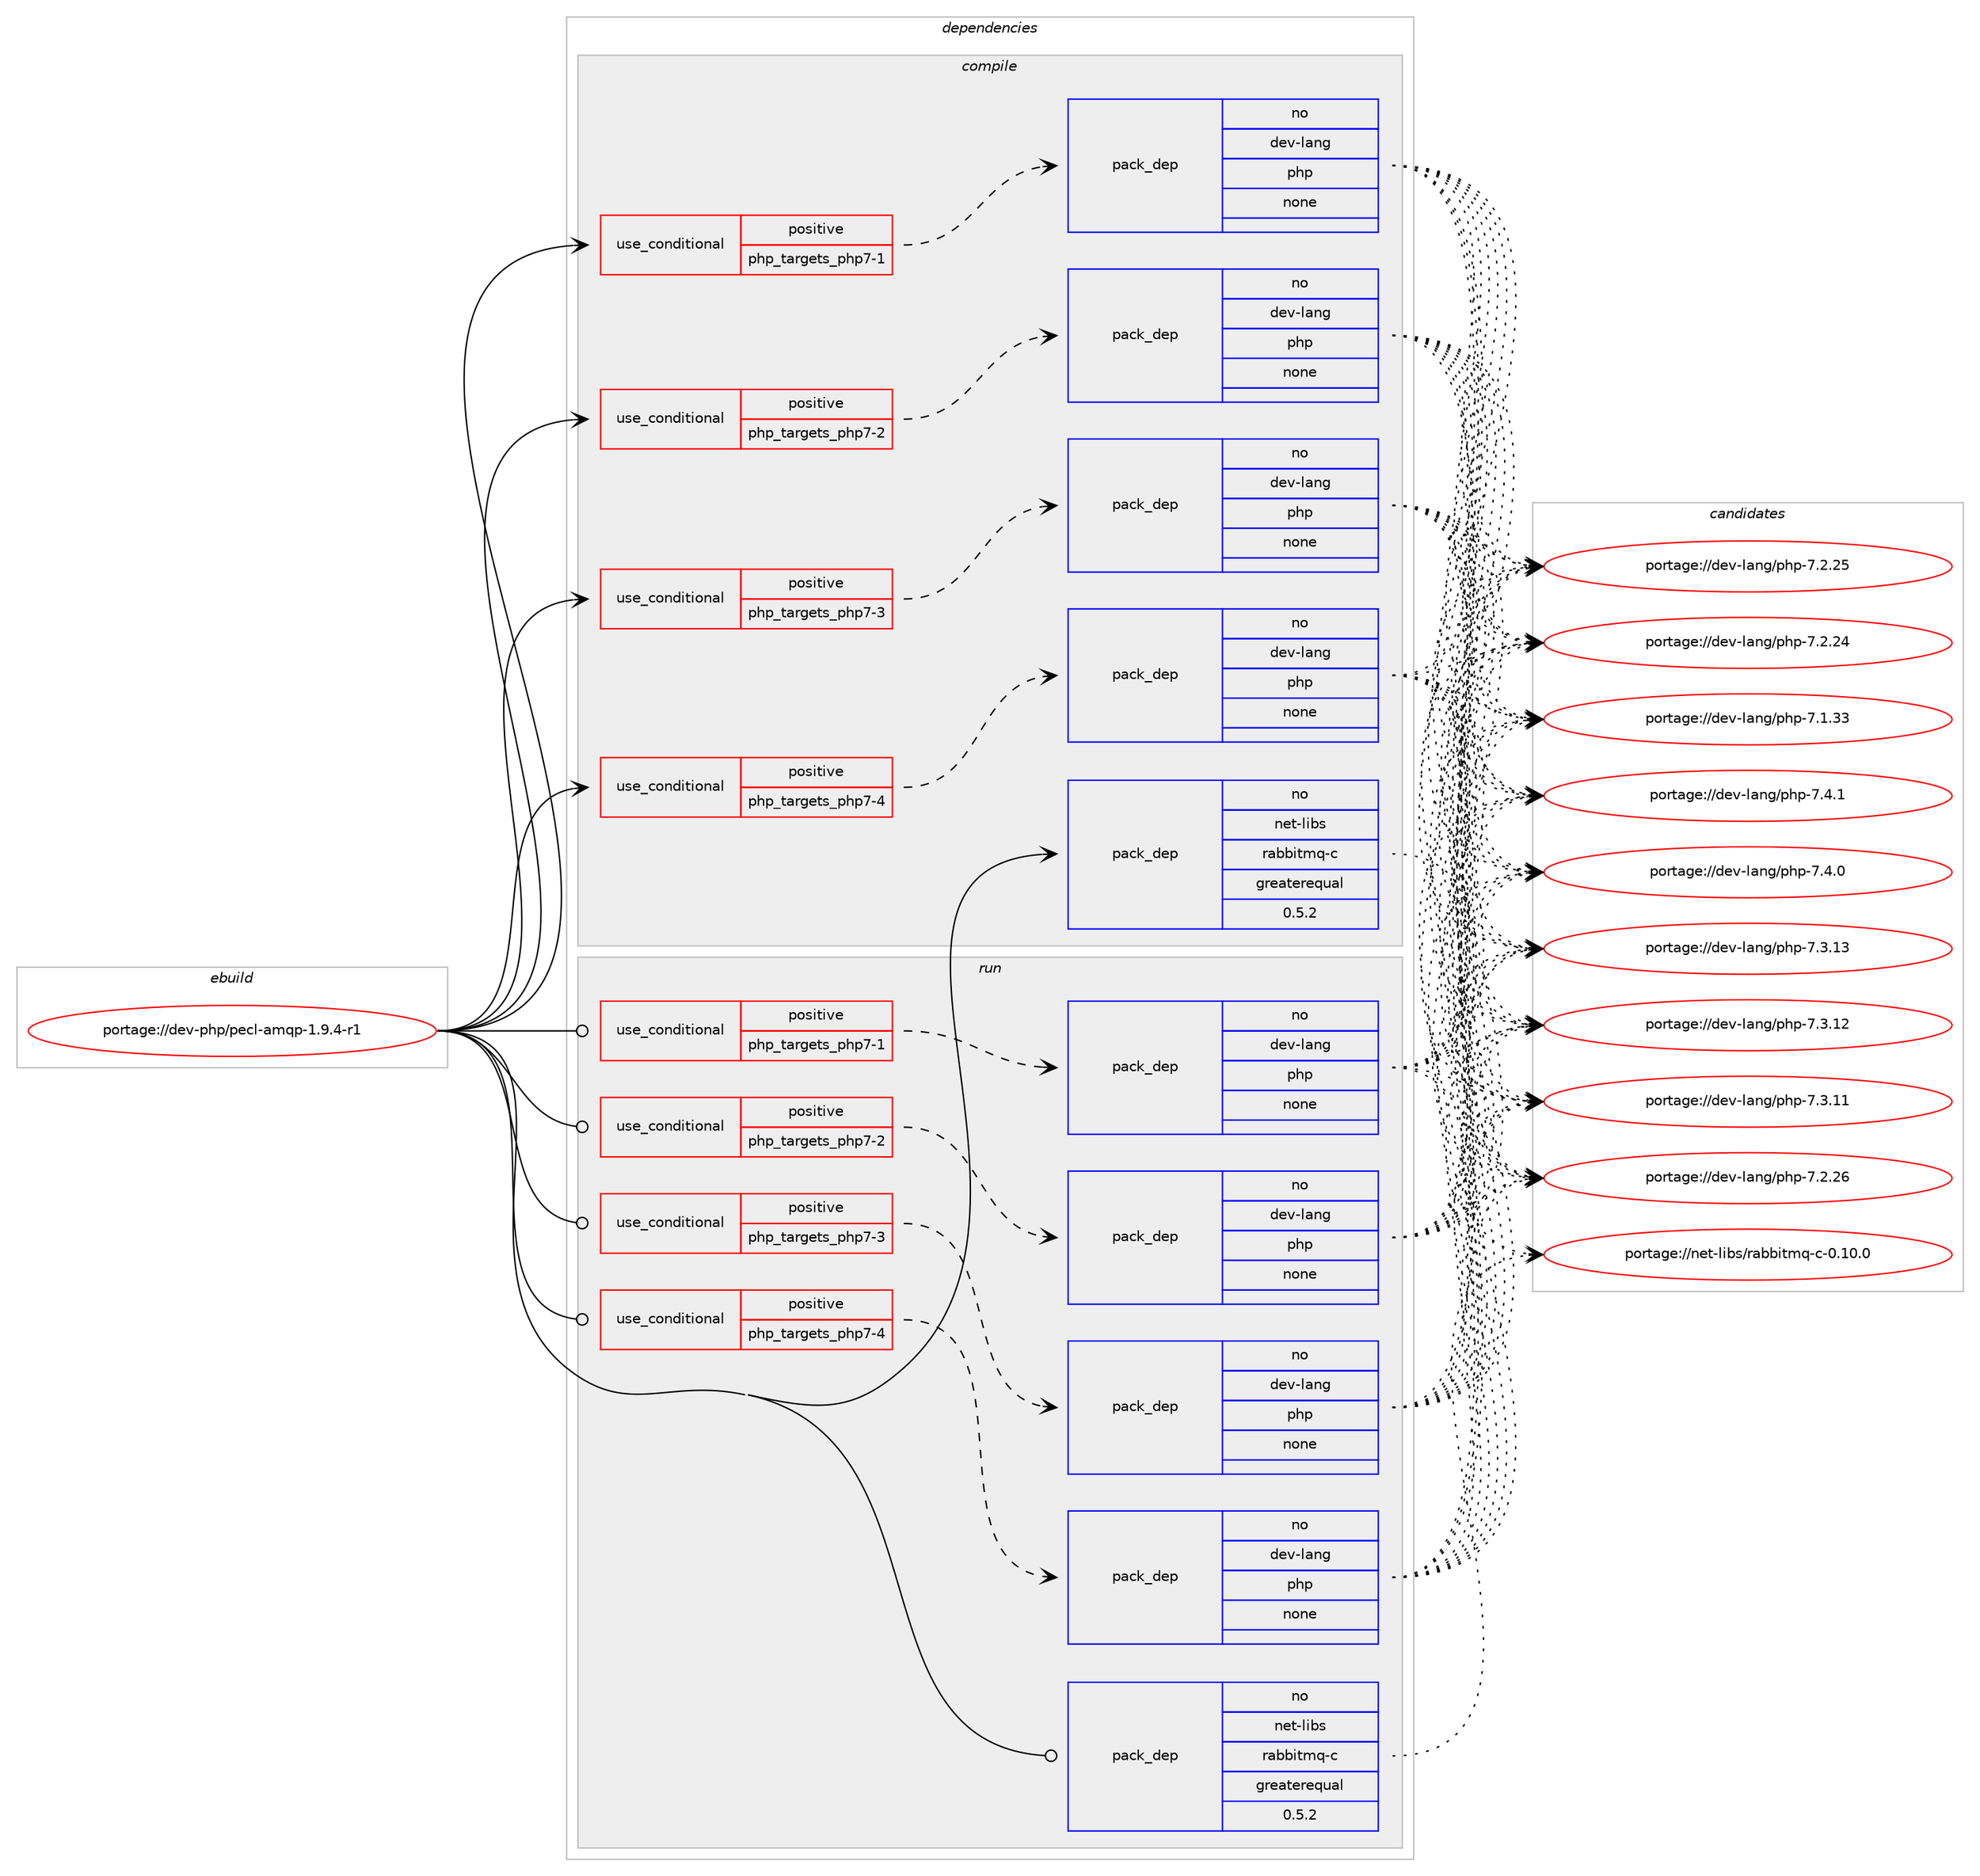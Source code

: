 digraph prolog {

# *************
# Graph options
# *************

newrank=true;
concentrate=true;
compound=true;
graph [rankdir=LR,fontname=Helvetica,fontsize=10,ranksep=1.5];#, ranksep=2.5, nodesep=0.2];
edge  [arrowhead=vee];
node  [fontname=Helvetica,fontsize=10];

# **********
# The ebuild
# **********

subgraph cluster_leftcol {
color=gray;
label=<<i>ebuild</i>>;
id [label="portage://dev-php/pecl-amqp-1.9.4-r1", color=red, width=4, href="../dev-php/pecl-amqp-1.9.4-r1.svg"];
}

# ****************
# The dependencies
# ****************

subgraph cluster_midcol {
color=gray;
label=<<i>dependencies</i>>;
subgraph cluster_compile {
fillcolor="#eeeeee";
style=filled;
label=<<i>compile</i>>;
subgraph cond120911 {
dependency477072 [label=<<TABLE BORDER="0" CELLBORDER="1" CELLSPACING="0" CELLPADDING="4"><TR><TD ROWSPAN="3" CELLPADDING="10">use_conditional</TD></TR><TR><TD>positive</TD></TR><TR><TD>php_targets_php7-1</TD></TR></TABLE>>, shape=none, color=red];
subgraph pack351116 {
dependency477073 [label=<<TABLE BORDER="0" CELLBORDER="1" CELLSPACING="0" CELLPADDING="4" WIDTH="220"><TR><TD ROWSPAN="6" CELLPADDING="30">pack_dep</TD></TR><TR><TD WIDTH="110">no</TD></TR><TR><TD>dev-lang</TD></TR><TR><TD>php</TD></TR><TR><TD>none</TD></TR><TR><TD></TD></TR></TABLE>>, shape=none, color=blue];
}
dependency477072:e -> dependency477073:w [weight=20,style="dashed",arrowhead="vee"];
}
id:e -> dependency477072:w [weight=20,style="solid",arrowhead="vee"];
subgraph cond120912 {
dependency477074 [label=<<TABLE BORDER="0" CELLBORDER="1" CELLSPACING="0" CELLPADDING="4"><TR><TD ROWSPAN="3" CELLPADDING="10">use_conditional</TD></TR><TR><TD>positive</TD></TR><TR><TD>php_targets_php7-2</TD></TR></TABLE>>, shape=none, color=red];
subgraph pack351117 {
dependency477075 [label=<<TABLE BORDER="0" CELLBORDER="1" CELLSPACING="0" CELLPADDING="4" WIDTH="220"><TR><TD ROWSPAN="6" CELLPADDING="30">pack_dep</TD></TR><TR><TD WIDTH="110">no</TD></TR><TR><TD>dev-lang</TD></TR><TR><TD>php</TD></TR><TR><TD>none</TD></TR><TR><TD></TD></TR></TABLE>>, shape=none, color=blue];
}
dependency477074:e -> dependency477075:w [weight=20,style="dashed",arrowhead="vee"];
}
id:e -> dependency477074:w [weight=20,style="solid",arrowhead="vee"];
subgraph cond120913 {
dependency477076 [label=<<TABLE BORDER="0" CELLBORDER="1" CELLSPACING="0" CELLPADDING="4"><TR><TD ROWSPAN="3" CELLPADDING="10">use_conditional</TD></TR><TR><TD>positive</TD></TR><TR><TD>php_targets_php7-3</TD></TR></TABLE>>, shape=none, color=red];
subgraph pack351118 {
dependency477077 [label=<<TABLE BORDER="0" CELLBORDER="1" CELLSPACING="0" CELLPADDING="4" WIDTH="220"><TR><TD ROWSPAN="6" CELLPADDING="30">pack_dep</TD></TR><TR><TD WIDTH="110">no</TD></TR><TR><TD>dev-lang</TD></TR><TR><TD>php</TD></TR><TR><TD>none</TD></TR><TR><TD></TD></TR></TABLE>>, shape=none, color=blue];
}
dependency477076:e -> dependency477077:w [weight=20,style="dashed",arrowhead="vee"];
}
id:e -> dependency477076:w [weight=20,style="solid",arrowhead="vee"];
subgraph cond120914 {
dependency477078 [label=<<TABLE BORDER="0" CELLBORDER="1" CELLSPACING="0" CELLPADDING="4"><TR><TD ROWSPAN="3" CELLPADDING="10">use_conditional</TD></TR><TR><TD>positive</TD></TR><TR><TD>php_targets_php7-4</TD></TR></TABLE>>, shape=none, color=red];
subgraph pack351119 {
dependency477079 [label=<<TABLE BORDER="0" CELLBORDER="1" CELLSPACING="0" CELLPADDING="4" WIDTH="220"><TR><TD ROWSPAN="6" CELLPADDING="30">pack_dep</TD></TR><TR><TD WIDTH="110">no</TD></TR><TR><TD>dev-lang</TD></TR><TR><TD>php</TD></TR><TR><TD>none</TD></TR><TR><TD></TD></TR></TABLE>>, shape=none, color=blue];
}
dependency477078:e -> dependency477079:w [weight=20,style="dashed",arrowhead="vee"];
}
id:e -> dependency477078:w [weight=20,style="solid",arrowhead="vee"];
subgraph pack351120 {
dependency477080 [label=<<TABLE BORDER="0" CELLBORDER="1" CELLSPACING="0" CELLPADDING="4" WIDTH="220"><TR><TD ROWSPAN="6" CELLPADDING="30">pack_dep</TD></TR><TR><TD WIDTH="110">no</TD></TR><TR><TD>net-libs</TD></TR><TR><TD>rabbitmq-c</TD></TR><TR><TD>greaterequal</TD></TR><TR><TD>0.5.2</TD></TR></TABLE>>, shape=none, color=blue];
}
id:e -> dependency477080:w [weight=20,style="solid",arrowhead="vee"];
}
subgraph cluster_compileandrun {
fillcolor="#eeeeee";
style=filled;
label=<<i>compile and run</i>>;
}
subgraph cluster_run {
fillcolor="#eeeeee";
style=filled;
label=<<i>run</i>>;
subgraph cond120915 {
dependency477081 [label=<<TABLE BORDER="0" CELLBORDER="1" CELLSPACING="0" CELLPADDING="4"><TR><TD ROWSPAN="3" CELLPADDING="10">use_conditional</TD></TR><TR><TD>positive</TD></TR><TR><TD>php_targets_php7-1</TD></TR></TABLE>>, shape=none, color=red];
subgraph pack351121 {
dependency477082 [label=<<TABLE BORDER="0" CELLBORDER="1" CELLSPACING="0" CELLPADDING="4" WIDTH="220"><TR><TD ROWSPAN="6" CELLPADDING="30">pack_dep</TD></TR><TR><TD WIDTH="110">no</TD></TR><TR><TD>dev-lang</TD></TR><TR><TD>php</TD></TR><TR><TD>none</TD></TR><TR><TD></TD></TR></TABLE>>, shape=none, color=blue];
}
dependency477081:e -> dependency477082:w [weight=20,style="dashed",arrowhead="vee"];
}
id:e -> dependency477081:w [weight=20,style="solid",arrowhead="odot"];
subgraph cond120916 {
dependency477083 [label=<<TABLE BORDER="0" CELLBORDER="1" CELLSPACING="0" CELLPADDING="4"><TR><TD ROWSPAN="3" CELLPADDING="10">use_conditional</TD></TR><TR><TD>positive</TD></TR><TR><TD>php_targets_php7-2</TD></TR></TABLE>>, shape=none, color=red];
subgraph pack351122 {
dependency477084 [label=<<TABLE BORDER="0" CELLBORDER="1" CELLSPACING="0" CELLPADDING="4" WIDTH="220"><TR><TD ROWSPAN="6" CELLPADDING="30">pack_dep</TD></TR><TR><TD WIDTH="110">no</TD></TR><TR><TD>dev-lang</TD></TR><TR><TD>php</TD></TR><TR><TD>none</TD></TR><TR><TD></TD></TR></TABLE>>, shape=none, color=blue];
}
dependency477083:e -> dependency477084:w [weight=20,style="dashed",arrowhead="vee"];
}
id:e -> dependency477083:w [weight=20,style="solid",arrowhead="odot"];
subgraph cond120917 {
dependency477085 [label=<<TABLE BORDER="0" CELLBORDER="1" CELLSPACING="0" CELLPADDING="4"><TR><TD ROWSPAN="3" CELLPADDING="10">use_conditional</TD></TR><TR><TD>positive</TD></TR><TR><TD>php_targets_php7-3</TD></TR></TABLE>>, shape=none, color=red];
subgraph pack351123 {
dependency477086 [label=<<TABLE BORDER="0" CELLBORDER="1" CELLSPACING="0" CELLPADDING="4" WIDTH="220"><TR><TD ROWSPAN="6" CELLPADDING="30">pack_dep</TD></TR><TR><TD WIDTH="110">no</TD></TR><TR><TD>dev-lang</TD></TR><TR><TD>php</TD></TR><TR><TD>none</TD></TR><TR><TD></TD></TR></TABLE>>, shape=none, color=blue];
}
dependency477085:e -> dependency477086:w [weight=20,style="dashed",arrowhead="vee"];
}
id:e -> dependency477085:w [weight=20,style="solid",arrowhead="odot"];
subgraph cond120918 {
dependency477087 [label=<<TABLE BORDER="0" CELLBORDER="1" CELLSPACING="0" CELLPADDING="4"><TR><TD ROWSPAN="3" CELLPADDING="10">use_conditional</TD></TR><TR><TD>positive</TD></TR><TR><TD>php_targets_php7-4</TD></TR></TABLE>>, shape=none, color=red];
subgraph pack351124 {
dependency477088 [label=<<TABLE BORDER="0" CELLBORDER="1" CELLSPACING="0" CELLPADDING="4" WIDTH="220"><TR><TD ROWSPAN="6" CELLPADDING="30">pack_dep</TD></TR><TR><TD WIDTH="110">no</TD></TR><TR><TD>dev-lang</TD></TR><TR><TD>php</TD></TR><TR><TD>none</TD></TR><TR><TD></TD></TR></TABLE>>, shape=none, color=blue];
}
dependency477087:e -> dependency477088:w [weight=20,style="dashed",arrowhead="vee"];
}
id:e -> dependency477087:w [weight=20,style="solid",arrowhead="odot"];
subgraph pack351125 {
dependency477089 [label=<<TABLE BORDER="0" CELLBORDER="1" CELLSPACING="0" CELLPADDING="4" WIDTH="220"><TR><TD ROWSPAN="6" CELLPADDING="30">pack_dep</TD></TR><TR><TD WIDTH="110">no</TD></TR><TR><TD>net-libs</TD></TR><TR><TD>rabbitmq-c</TD></TR><TR><TD>greaterequal</TD></TR><TR><TD>0.5.2</TD></TR></TABLE>>, shape=none, color=blue];
}
id:e -> dependency477089:w [weight=20,style="solid",arrowhead="odot"];
}
}

# **************
# The candidates
# **************

subgraph cluster_choices {
rank=same;
color=gray;
label=<<i>candidates</i>>;

subgraph choice351116 {
color=black;
nodesep=1;
choice100101118451089711010347112104112455546524649 [label="portage://dev-lang/php-7.4.1", color=red, width=4,href="../dev-lang/php-7.4.1.svg"];
choice100101118451089711010347112104112455546524648 [label="portage://dev-lang/php-7.4.0", color=red, width=4,href="../dev-lang/php-7.4.0.svg"];
choice10010111845108971101034711210411245554651464951 [label="portage://dev-lang/php-7.3.13", color=red, width=4,href="../dev-lang/php-7.3.13.svg"];
choice10010111845108971101034711210411245554651464950 [label="portage://dev-lang/php-7.3.12", color=red, width=4,href="../dev-lang/php-7.3.12.svg"];
choice10010111845108971101034711210411245554651464949 [label="portage://dev-lang/php-7.3.11", color=red, width=4,href="../dev-lang/php-7.3.11.svg"];
choice10010111845108971101034711210411245554650465054 [label="portage://dev-lang/php-7.2.26", color=red, width=4,href="../dev-lang/php-7.2.26.svg"];
choice10010111845108971101034711210411245554650465053 [label="portage://dev-lang/php-7.2.25", color=red, width=4,href="../dev-lang/php-7.2.25.svg"];
choice10010111845108971101034711210411245554650465052 [label="portage://dev-lang/php-7.2.24", color=red, width=4,href="../dev-lang/php-7.2.24.svg"];
choice10010111845108971101034711210411245554649465151 [label="portage://dev-lang/php-7.1.33", color=red, width=4,href="../dev-lang/php-7.1.33.svg"];
dependency477073:e -> choice100101118451089711010347112104112455546524649:w [style=dotted,weight="100"];
dependency477073:e -> choice100101118451089711010347112104112455546524648:w [style=dotted,weight="100"];
dependency477073:e -> choice10010111845108971101034711210411245554651464951:w [style=dotted,weight="100"];
dependency477073:e -> choice10010111845108971101034711210411245554651464950:w [style=dotted,weight="100"];
dependency477073:e -> choice10010111845108971101034711210411245554651464949:w [style=dotted,weight="100"];
dependency477073:e -> choice10010111845108971101034711210411245554650465054:w [style=dotted,weight="100"];
dependency477073:e -> choice10010111845108971101034711210411245554650465053:w [style=dotted,weight="100"];
dependency477073:e -> choice10010111845108971101034711210411245554650465052:w [style=dotted,weight="100"];
dependency477073:e -> choice10010111845108971101034711210411245554649465151:w [style=dotted,weight="100"];
}
subgraph choice351117 {
color=black;
nodesep=1;
choice100101118451089711010347112104112455546524649 [label="portage://dev-lang/php-7.4.1", color=red, width=4,href="../dev-lang/php-7.4.1.svg"];
choice100101118451089711010347112104112455546524648 [label="portage://dev-lang/php-7.4.0", color=red, width=4,href="../dev-lang/php-7.4.0.svg"];
choice10010111845108971101034711210411245554651464951 [label="portage://dev-lang/php-7.3.13", color=red, width=4,href="../dev-lang/php-7.3.13.svg"];
choice10010111845108971101034711210411245554651464950 [label="portage://dev-lang/php-7.3.12", color=red, width=4,href="../dev-lang/php-7.3.12.svg"];
choice10010111845108971101034711210411245554651464949 [label="portage://dev-lang/php-7.3.11", color=red, width=4,href="../dev-lang/php-7.3.11.svg"];
choice10010111845108971101034711210411245554650465054 [label="portage://dev-lang/php-7.2.26", color=red, width=4,href="../dev-lang/php-7.2.26.svg"];
choice10010111845108971101034711210411245554650465053 [label="portage://dev-lang/php-7.2.25", color=red, width=4,href="../dev-lang/php-7.2.25.svg"];
choice10010111845108971101034711210411245554650465052 [label="portage://dev-lang/php-7.2.24", color=red, width=4,href="../dev-lang/php-7.2.24.svg"];
choice10010111845108971101034711210411245554649465151 [label="portage://dev-lang/php-7.1.33", color=red, width=4,href="../dev-lang/php-7.1.33.svg"];
dependency477075:e -> choice100101118451089711010347112104112455546524649:w [style=dotted,weight="100"];
dependency477075:e -> choice100101118451089711010347112104112455546524648:w [style=dotted,weight="100"];
dependency477075:e -> choice10010111845108971101034711210411245554651464951:w [style=dotted,weight="100"];
dependency477075:e -> choice10010111845108971101034711210411245554651464950:w [style=dotted,weight="100"];
dependency477075:e -> choice10010111845108971101034711210411245554651464949:w [style=dotted,weight="100"];
dependency477075:e -> choice10010111845108971101034711210411245554650465054:w [style=dotted,weight="100"];
dependency477075:e -> choice10010111845108971101034711210411245554650465053:w [style=dotted,weight="100"];
dependency477075:e -> choice10010111845108971101034711210411245554650465052:w [style=dotted,weight="100"];
dependency477075:e -> choice10010111845108971101034711210411245554649465151:w [style=dotted,weight="100"];
}
subgraph choice351118 {
color=black;
nodesep=1;
choice100101118451089711010347112104112455546524649 [label="portage://dev-lang/php-7.4.1", color=red, width=4,href="../dev-lang/php-7.4.1.svg"];
choice100101118451089711010347112104112455546524648 [label="portage://dev-lang/php-7.4.0", color=red, width=4,href="../dev-lang/php-7.4.0.svg"];
choice10010111845108971101034711210411245554651464951 [label="portage://dev-lang/php-7.3.13", color=red, width=4,href="../dev-lang/php-7.3.13.svg"];
choice10010111845108971101034711210411245554651464950 [label="portage://dev-lang/php-7.3.12", color=red, width=4,href="../dev-lang/php-7.3.12.svg"];
choice10010111845108971101034711210411245554651464949 [label="portage://dev-lang/php-7.3.11", color=red, width=4,href="../dev-lang/php-7.3.11.svg"];
choice10010111845108971101034711210411245554650465054 [label="portage://dev-lang/php-7.2.26", color=red, width=4,href="../dev-lang/php-7.2.26.svg"];
choice10010111845108971101034711210411245554650465053 [label="portage://dev-lang/php-7.2.25", color=red, width=4,href="../dev-lang/php-7.2.25.svg"];
choice10010111845108971101034711210411245554650465052 [label="portage://dev-lang/php-7.2.24", color=red, width=4,href="../dev-lang/php-7.2.24.svg"];
choice10010111845108971101034711210411245554649465151 [label="portage://dev-lang/php-7.1.33", color=red, width=4,href="../dev-lang/php-7.1.33.svg"];
dependency477077:e -> choice100101118451089711010347112104112455546524649:w [style=dotted,weight="100"];
dependency477077:e -> choice100101118451089711010347112104112455546524648:w [style=dotted,weight="100"];
dependency477077:e -> choice10010111845108971101034711210411245554651464951:w [style=dotted,weight="100"];
dependency477077:e -> choice10010111845108971101034711210411245554651464950:w [style=dotted,weight="100"];
dependency477077:e -> choice10010111845108971101034711210411245554651464949:w [style=dotted,weight="100"];
dependency477077:e -> choice10010111845108971101034711210411245554650465054:w [style=dotted,weight="100"];
dependency477077:e -> choice10010111845108971101034711210411245554650465053:w [style=dotted,weight="100"];
dependency477077:e -> choice10010111845108971101034711210411245554650465052:w [style=dotted,weight="100"];
dependency477077:e -> choice10010111845108971101034711210411245554649465151:w [style=dotted,weight="100"];
}
subgraph choice351119 {
color=black;
nodesep=1;
choice100101118451089711010347112104112455546524649 [label="portage://dev-lang/php-7.4.1", color=red, width=4,href="../dev-lang/php-7.4.1.svg"];
choice100101118451089711010347112104112455546524648 [label="portage://dev-lang/php-7.4.0", color=red, width=4,href="../dev-lang/php-7.4.0.svg"];
choice10010111845108971101034711210411245554651464951 [label="portage://dev-lang/php-7.3.13", color=red, width=4,href="../dev-lang/php-7.3.13.svg"];
choice10010111845108971101034711210411245554651464950 [label="portage://dev-lang/php-7.3.12", color=red, width=4,href="../dev-lang/php-7.3.12.svg"];
choice10010111845108971101034711210411245554651464949 [label="portage://dev-lang/php-7.3.11", color=red, width=4,href="../dev-lang/php-7.3.11.svg"];
choice10010111845108971101034711210411245554650465054 [label="portage://dev-lang/php-7.2.26", color=red, width=4,href="../dev-lang/php-7.2.26.svg"];
choice10010111845108971101034711210411245554650465053 [label="portage://dev-lang/php-7.2.25", color=red, width=4,href="../dev-lang/php-7.2.25.svg"];
choice10010111845108971101034711210411245554650465052 [label="portage://dev-lang/php-7.2.24", color=red, width=4,href="../dev-lang/php-7.2.24.svg"];
choice10010111845108971101034711210411245554649465151 [label="portage://dev-lang/php-7.1.33", color=red, width=4,href="../dev-lang/php-7.1.33.svg"];
dependency477079:e -> choice100101118451089711010347112104112455546524649:w [style=dotted,weight="100"];
dependency477079:e -> choice100101118451089711010347112104112455546524648:w [style=dotted,weight="100"];
dependency477079:e -> choice10010111845108971101034711210411245554651464951:w [style=dotted,weight="100"];
dependency477079:e -> choice10010111845108971101034711210411245554651464950:w [style=dotted,weight="100"];
dependency477079:e -> choice10010111845108971101034711210411245554651464949:w [style=dotted,weight="100"];
dependency477079:e -> choice10010111845108971101034711210411245554650465054:w [style=dotted,weight="100"];
dependency477079:e -> choice10010111845108971101034711210411245554650465053:w [style=dotted,weight="100"];
dependency477079:e -> choice10010111845108971101034711210411245554650465052:w [style=dotted,weight="100"];
dependency477079:e -> choice10010111845108971101034711210411245554649465151:w [style=dotted,weight="100"];
}
subgraph choice351120 {
color=black;
nodesep=1;
choice110101116451081059811547114979898105116109113459945484649484648 [label="portage://net-libs/rabbitmq-c-0.10.0", color=red, width=4,href="../net-libs/rabbitmq-c-0.10.0.svg"];
dependency477080:e -> choice110101116451081059811547114979898105116109113459945484649484648:w [style=dotted,weight="100"];
}
subgraph choice351121 {
color=black;
nodesep=1;
choice100101118451089711010347112104112455546524649 [label="portage://dev-lang/php-7.4.1", color=red, width=4,href="../dev-lang/php-7.4.1.svg"];
choice100101118451089711010347112104112455546524648 [label="portage://dev-lang/php-7.4.0", color=red, width=4,href="../dev-lang/php-7.4.0.svg"];
choice10010111845108971101034711210411245554651464951 [label="portage://dev-lang/php-7.3.13", color=red, width=4,href="../dev-lang/php-7.3.13.svg"];
choice10010111845108971101034711210411245554651464950 [label="portage://dev-lang/php-7.3.12", color=red, width=4,href="../dev-lang/php-7.3.12.svg"];
choice10010111845108971101034711210411245554651464949 [label="portage://dev-lang/php-7.3.11", color=red, width=4,href="../dev-lang/php-7.3.11.svg"];
choice10010111845108971101034711210411245554650465054 [label="portage://dev-lang/php-7.2.26", color=red, width=4,href="../dev-lang/php-7.2.26.svg"];
choice10010111845108971101034711210411245554650465053 [label="portage://dev-lang/php-7.2.25", color=red, width=4,href="../dev-lang/php-7.2.25.svg"];
choice10010111845108971101034711210411245554650465052 [label="portage://dev-lang/php-7.2.24", color=red, width=4,href="../dev-lang/php-7.2.24.svg"];
choice10010111845108971101034711210411245554649465151 [label="portage://dev-lang/php-7.1.33", color=red, width=4,href="../dev-lang/php-7.1.33.svg"];
dependency477082:e -> choice100101118451089711010347112104112455546524649:w [style=dotted,weight="100"];
dependency477082:e -> choice100101118451089711010347112104112455546524648:w [style=dotted,weight="100"];
dependency477082:e -> choice10010111845108971101034711210411245554651464951:w [style=dotted,weight="100"];
dependency477082:e -> choice10010111845108971101034711210411245554651464950:w [style=dotted,weight="100"];
dependency477082:e -> choice10010111845108971101034711210411245554651464949:w [style=dotted,weight="100"];
dependency477082:e -> choice10010111845108971101034711210411245554650465054:w [style=dotted,weight="100"];
dependency477082:e -> choice10010111845108971101034711210411245554650465053:w [style=dotted,weight="100"];
dependency477082:e -> choice10010111845108971101034711210411245554650465052:w [style=dotted,weight="100"];
dependency477082:e -> choice10010111845108971101034711210411245554649465151:w [style=dotted,weight="100"];
}
subgraph choice351122 {
color=black;
nodesep=1;
choice100101118451089711010347112104112455546524649 [label="portage://dev-lang/php-7.4.1", color=red, width=4,href="../dev-lang/php-7.4.1.svg"];
choice100101118451089711010347112104112455546524648 [label="portage://dev-lang/php-7.4.0", color=red, width=4,href="../dev-lang/php-7.4.0.svg"];
choice10010111845108971101034711210411245554651464951 [label="portage://dev-lang/php-7.3.13", color=red, width=4,href="../dev-lang/php-7.3.13.svg"];
choice10010111845108971101034711210411245554651464950 [label="portage://dev-lang/php-7.3.12", color=red, width=4,href="../dev-lang/php-7.3.12.svg"];
choice10010111845108971101034711210411245554651464949 [label="portage://dev-lang/php-7.3.11", color=red, width=4,href="../dev-lang/php-7.3.11.svg"];
choice10010111845108971101034711210411245554650465054 [label="portage://dev-lang/php-7.2.26", color=red, width=4,href="../dev-lang/php-7.2.26.svg"];
choice10010111845108971101034711210411245554650465053 [label="portage://dev-lang/php-7.2.25", color=red, width=4,href="../dev-lang/php-7.2.25.svg"];
choice10010111845108971101034711210411245554650465052 [label="portage://dev-lang/php-7.2.24", color=red, width=4,href="../dev-lang/php-7.2.24.svg"];
choice10010111845108971101034711210411245554649465151 [label="portage://dev-lang/php-7.1.33", color=red, width=4,href="../dev-lang/php-7.1.33.svg"];
dependency477084:e -> choice100101118451089711010347112104112455546524649:w [style=dotted,weight="100"];
dependency477084:e -> choice100101118451089711010347112104112455546524648:w [style=dotted,weight="100"];
dependency477084:e -> choice10010111845108971101034711210411245554651464951:w [style=dotted,weight="100"];
dependency477084:e -> choice10010111845108971101034711210411245554651464950:w [style=dotted,weight="100"];
dependency477084:e -> choice10010111845108971101034711210411245554651464949:w [style=dotted,weight="100"];
dependency477084:e -> choice10010111845108971101034711210411245554650465054:w [style=dotted,weight="100"];
dependency477084:e -> choice10010111845108971101034711210411245554650465053:w [style=dotted,weight="100"];
dependency477084:e -> choice10010111845108971101034711210411245554650465052:w [style=dotted,weight="100"];
dependency477084:e -> choice10010111845108971101034711210411245554649465151:w [style=dotted,weight="100"];
}
subgraph choice351123 {
color=black;
nodesep=1;
choice100101118451089711010347112104112455546524649 [label="portage://dev-lang/php-7.4.1", color=red, width=4,href="../dev-lang/php-7.4.1.svg"];
choice100101118451089711010347112104112455546524648 [label="portage://dev-lang/php-7.4.0", color=red, width=4,href="../dev-lang/php-7.4.0.svg"];
choice10010111845108971101034711210411245554651464951 [label="portage://dev-lang/php-7.3.13", color=red, width=4,href="../dev-lang/php-7.3.13.svg"];
choice10010111845108971101034711210411245554651464950 [label="portage://dev-lang/php-7.3.12", color=red, width=4,href="../dev-lang/php-7.3.12.svg"];
choice10010111845108971101034711210411245554651464949 [label="portage://dev-lang/php-7.3.11", color=red, width=4,href="../dev-lang/php-7.3.11.svg"];
choice10010111845108971101034711210411245554650465054 [label="portage://dev-lang/php-7.2.26", color=red, width=4,href="../dev-lang/php-7.2.26.svg"];
choice10010111845108971101034711210411245554650465053 [label="portage://dev-lang/php-7.2.25", color=red, width=4,href="../dev-lang/php-7.2.25.svg"];
choice10010111845108971101034711210411245554650465052 [label="portage://dev-lang/php-7.2.24", color=red, width=4,href="../dev-lang/php-7.2.24.svg"];
choice10010111845108971101034711210411245554649465151 [label="portage://dev-lang/php-7.1.33", color=red, width=4,href="../dev-lang/php-7.1.33.svg"];
dependency477086:e -> choice100101118451089711010347112104112455546524649:w [style=dotted,weight="100"];
dependency477086:e -> choice100101118451089711010347112104112455546524648:w [style=dotted,weight="100"];
dependency477086:e -> choice10010111845108971101034711210411245554651464951:w [style=dotted,weight="100"];
dependency477086:e -> choice10010111845108971101034711210411245554651464950:w [style=dotted,weight="100"];
dependency477086:e -> choice10010111845108971101034711210411245554651464949:w [style=dotted,weight="100"];
dependency477086:e -> choice10010111845108971101034711210411245554650465054:w [style=dotted,weight="100"];
dependency477086:e -> choice10010111845108971101034711210411245554650465053:w [style=dotted,weight="100"];
dependency477086:e -> choice10010111845108971101034711210411245554650465052:w [style=dotted,weight="100"];
dependency477086:e -> choice10010111845108971101034711210411245554649465151:w [style=dotted,weight="100"];
}
subgraph choice351124 {
color=black;
nodesep=1;
choice100101118451089711010347112104112455546524649 [label="portage://dev-lang/php-7.4.1", color=red, width=4,href="../dev-lang/php-7.4.1.svg"];
choice100101118451089711010347112104112455546524648 [label="portage://dev-lang/php-7.4.0", color=red, width=4,href="../dev-lang/php-7.4.0.svg"];
choice10010111845108971101034711210411245554651464951 [label="portage://dev-lang/php-7.3.13", color=red, width=4,href="../dev-lang/php-7.3.13.svg"];
choice10010111845108971101034711210411245554651464950 [label="portage://dev-lang/php-7.3.12", color=red, width=4,href="../dev-lang/php-7.3.12.svg"];
choice10010111845108971101034711210411245554651464949 [label="portage://dev-lang/php-7.3.11", color=red, width=4,href="../dev-lang/php-7.3.11.svg"];
choice10010111845108971101034711210411245554650465054 [label="portage://dev-lang/php-7.2.26", color=red, width=4,href="../dev-lang/php-7.2.26.svg"];
choice10010111845108971101034711210411245554650465053 [label="portage://dev-lang/php-7.2.25", color=red, width=4,href="../dev-lang/php-7.2.25.svg"];
choice10010111845108971101034711210411245554650465052 [label="portage://dev-lang/php-7.2.24", color=red, width=4,href="../dev-lang/php-7.2.24.svg"];
choice10010111845108971101034711210411245554649465151 [label="portage://dev-lang/php-7.1.33", color=red, width=4,href="../dev-lang/php-7.1.33.svg"];
dependency477088:e -> choice100101118451089711010347112104112455546524649:w [style=dotted,weight="100"];
dependency477088:e -> choice100101118451089711010347112104112455546524648:w [style=dotted,weight="100"];
dependency477088:e -> choice10010111845108971101034711210411245554651464951:w [style=dotted,weight="100"];
dependency477088:e -> choice10010111845108971101034711210411245554651464950:w [style=dotted,weight="100"];
dependency477088:e -> choice10010111845108971101034711210411245554651464949:w [style=dotted,weight="100"];
dependency477088:e -> choice10010111845108971101034711210411245554650465054:w [style=dotted,weight="100"];
dependency477088:e -> choice10010111845108971101034711210411245554650465053:w [style=dotted,weight="100"];
dependency477088:e -> choice10010111845108971101034711210411245554650465052:w [style=dotted,weight="100"];
dependency477088:e -> choice10010111845108971101034711210411245554649465151:w [style=dotted,weight="100"];
}
subgraph choice351125 {
color=black;
nodesep=1;
choice110101116451081059811547114979898105116109113459945484649484648 [label="portage://net-libs/rabbitmq-c-0.10.0", color=red, width=4,href="../net-libs/rabbitmq-c-0.10.0.svg"];
dependency477089:e -> choice110101116451081059811547114979898105116109113459945484649484648:w [style=dotted,weight="100"];
}
}

}
